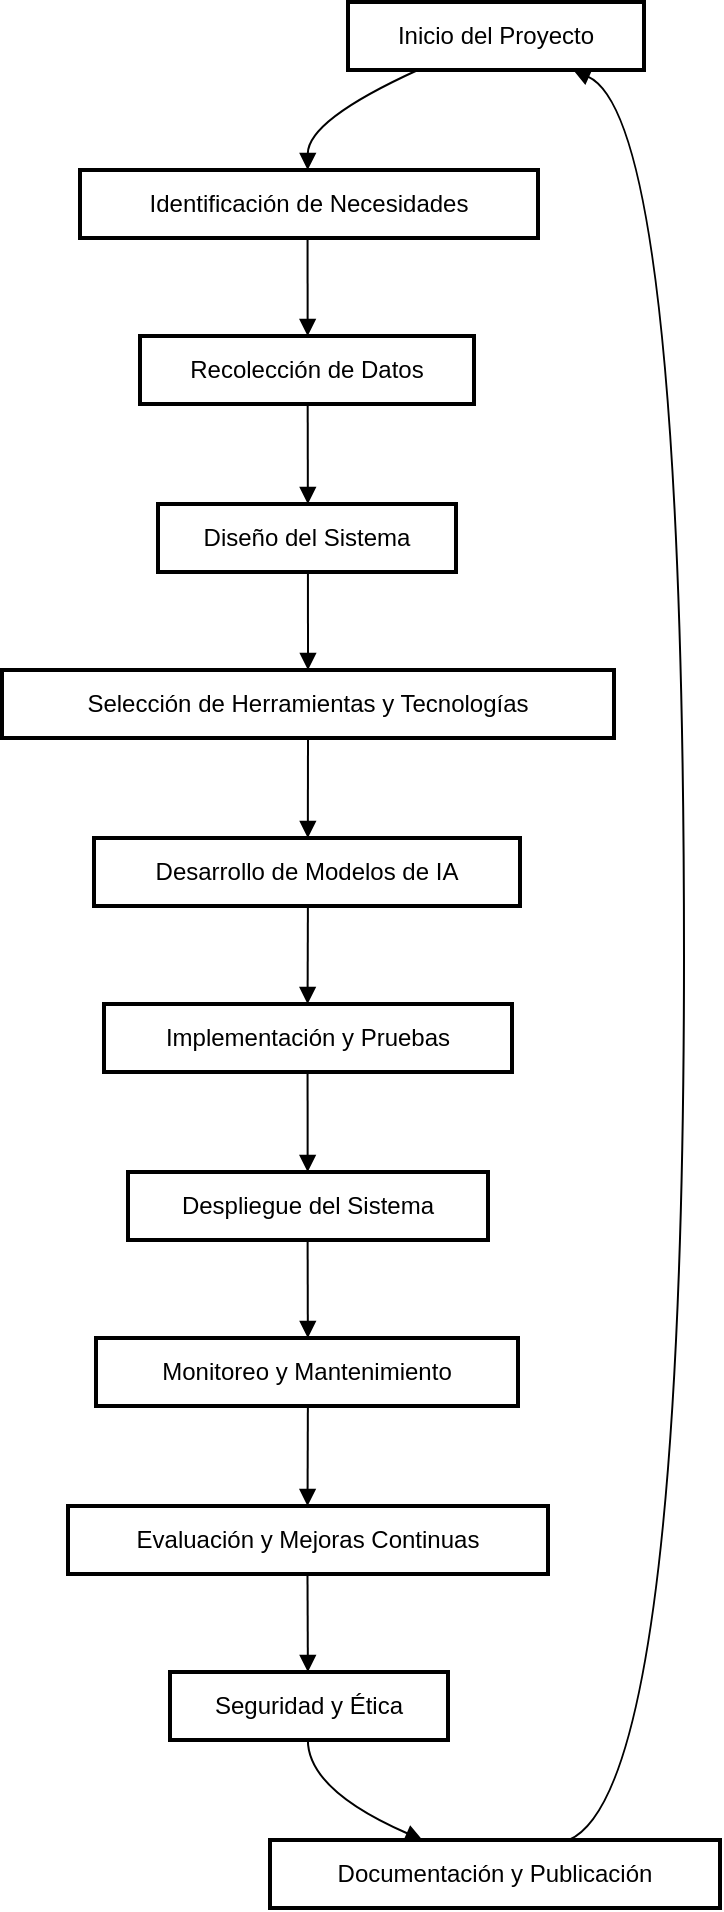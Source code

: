 <mxfile version="24.2.8" type="github">
  <diagram name="Página-1" id="ESNvuoDSZ2ZdpHeWmjp-">
    <mxGraphModel dx="954" dy="520" grid="1" gridSize="10" guides="1" tooltips="1" connect="1" arrows="1" fold="1" page="1" pageScale="1" pageWidth="827" pageHeight="1169" math="0" shadow="0">
      <root>
        <mxCell id="0" />
        <mxCell id="1" parent="0" />
        <mxCell id="E9aoK74jnZRDT1WEkhkU-1" value="Inicio del Proyecto" style="whiteSpace=wrap;strokeWidth=2;" vertex="1" parent="1">
          <mxGeometry x="193" y="20" width="148" height="34" as="geometry" />
        </mxCell>
        <mxCell id="E9aoK74jnZRDT1WEkhkU-2" value="Identificación de Necesidades" style="whiteSpace=wrap;strokeWidth=2;" vertex="1" parent="1">
          <mxGeometry x="59" y="104" width="229" height="34" as="geometry" />
        </mxCell>
        <mxCell id="E9aoK74jnZRDT1WEkhkU-3" value="Recolección de Datos" style="whiteSpace=wrap;strokeWidth=2;" vertex="1" parent="1">
          <mxGeometry x="89" y="187" width="167" height="34" as="geometry" />
        </mxCell>
        <mxCell id="E9aoK74jnZRDT1WEkhkU-4" value="Diseño del Sistema" style="whiteSpace=wrap;strokeWidth=2;" vertex="1" parent="1">
          <mxGeometry x="98" y="271" width="149" height="34" as="geometry" />
        </mxCell>
        <mxCell id="E9aoK74jnZRDT1WEkhkU-5" value="Selección de Herramientas y Tecnologías" style="whiteSpace=wrap;strokeWidth=2;" vertex="1" parent="1">
          <mxGeometry x="20" y="354" width="306" height="34" as="geometry" />
        </mxCell>
        <mxCell id="E9aoK74jnZRDT1WEkhkU-6" value="Desarrollo de Modelos de IA" style="whiteSpace=wrap;strokeWidth=2;" vertex="1" parent="1">
          <mxGeometry x="66" y="438" width="213" height="34" as="geometry" />
        </mxCell>
        <mxCell id="E9aoK74jnZRDT1WEkhkU-7" value="Implementación y Pruebas" style="whiteSpace=wrap;strokeWidth=2;" vertex="1" parent="1">
          <mxGeometry x="71" y="521" width="204" height="34" as="geometry" />
        </mxCell>
        <mxCell id="E9aoK74jnZRDT1WEkhkU-8" value="Despliegue del Sistema" style="whiteSpace=wrap;strokeWidth=2;" vertex="1" parent="1">
          <mxGeometry x="83" y="605" width="180" height="34" as="geometry" />
        </mxCell>
        <mxCell id="E9aoK74jnZRDT1WEkhkU-9" value="Monitoreo y Mantenimiento" style="whiteSpace=wrap;strokeWidth=2;" vertex="1" parent="1">
          <mxGeometry x="67" y="688" width="211" height="34" as="geometry" />
        </mxCell>
        <mxCell id="E9aoK74jnZRDT1WEkhkU-10" value="Evaluación y Mejoras Continuas" style="whiteSpace=wrap;strokeWidth=2;" vertex="1" parent="1">
          <mxGeometry x="53" y="772" width="240" height="34" as="geometry" />
        </mxCell>
        <mxCell id="E9aoK74jnZRDT1WEkhkU-11" value="Seguridad y Ética" style="whiteSpace=wrap;strokeWidth=2;" vertex="1" parent="1">
          <mxGeometry x="104" y="855" width="139" height="34" as="geometry" />
        </mxCell>
        <mxCell id="E9aoK74jnZRDT1WEkhkU-12" value="Documentación y Publicación" style="whiteSpace=wrap;strokeWidth=2;" vertex="1" parent="1">
          <mxGeometry x="154" y="939" width="225" height="34" as="geometry" />
        </mxCell>
        <mxCell id="E9aoK74jnZRDT1WEkhkU-13" value="" style="curved=1;startArrow=none;endArrow=block;exitX=0.244;exitY=0.985;entryX=0.497;entryY=-0.015;rounded=0;" edge="1" parent="1" source="E9aoK74jnZRDT1WEkhkU-1" target="E9aoK74jnZRDT1WEkhkU-2">
          <mxGeometry relative="1" as="geometry">
            <Array as="points">
              <mxPoint x="173" y="79" />
            </Array>
          </mxGeometry>
        </mxCell>
        <mxCell id="E9aoK74jnZRDT1WEkhkU-14" value="" style="curved=1;startArrow=none;endArrow=block;exitX=0.497;exitY=0.971;entryX=0.502;entryY=0;rounded=0;" edge="1" parent="1" source="E9aoK74jnZRDT1WEkhkU-2" target="E9aoK74jnZRDT1WEkhkU-3">
          <mxGeometry relative="1" as="geometry">
            <Array as="points" />
          </mxGeometry>
        </mxCell>
        <mxCell id="E9aoK74jnZRDT1WEkhkU-15" value="" style="curved=1;startArrow=none;endArrow=block;exitX=0.502;exitY=0.985;entryX=0.503;entryY=-0.015;rounded=0;" edge="1" parent="1" source="E9aoK74jnZRDT1WEkhkU-3" target="E9aoK74jnZRDT1WEkhkU-4">
          <mxGeometry relative="1" as="geometry">
            <Array as="points" />
          </mxGeometry>
        </mxCell>
        <mxCell id="E9aoK74jnZRDT1WEkhkU-16" value="" style="curved=1;startArrow=none;endArrow=block;exitX=0.503;exitY=0.971;entryX=0.5;entryY=0;rounded=0;" edge="1" parent="1" source="E9aoK74jnZRDT1WEkhkU-4" target="E9aoK74jnZRDT1WEkhkU-5">
          <mxGeometry relative="1" as="geometry">
            <Array as="points" />
          </mxGeometry>
        </mxCell>
        <mxCell id="E9aoK74jnZRDT1WEkhkU-17" value="" style="curved=1;startArrow=none;endArrow=block;exitX=0.5;exitY=0.985;entryX=0.502;entryY=-0.015;rounded=0;" edge="1" parent="1" source="E9aoK74jnZRDT1WEkhkU-5" target="E9aoK74jnZRDT1WEkhkU-6">
          <mxGeometry relative="1" as="geometry">
            <Array as="points" />
          </mxGeometry>
        </mxCell>
        <mxCell id="E9aoK74jnZRDT1WEkhkU-18" value="" style="curved=1;startArrow=none;endArrow=block;exitX=0.502;exitY=0.971;entryX=0.499;entryY=0;rounded=0;" edge="1" parent="1" source="E9aoK74jnZRDT1WEkhkU-6" target="E9aoK74jnZRDT1WEkhkU-7">
          <mxGeometry relative="1" as="geometry">
            <Array as="points" />
          </mxGeometry>
        </mxCell>
        <mxCell id="E9aoK74jnZRDT1WEkhkU-19" value="" style="curved=1;startArrow=none;endArrow=block;exitX=0.499;exitY=0.985;entryX=0.499;entryY=-0.015;rounded=0;" edge="1" parent="1" source="E9aoK74jnZRDT1WEkhkU-7" target="E9aoK74jnZRDT1WEkhkU-8">
          <mxGeometry relative="1" as="geometry">
            <Array as="points" />
          </mxGeometry>
        </mxCell>
        <mxCell id="E9aoK74jnZRDT1WEkhkU-20" value="" style="curved=1;startArrow=none;endArrow=block;exitX=0.499;exitY=0.971;entryX=0.502;entryY=0;rounded=0;" edge="1" parent="1" source="E9aoK74jnZRDT1WEkhkU-8" target="E9aoK74jnZRDT1WEkhkU-9">
          <mxGeometry relative="1" as="geometry">
            <Array as="points" />
          </mxGeometry>
        </mxCell>
        <mxCell id="E9aoK74jnZRDT1WEkhkU-21" value="" style="curved=1;startArrow=none;endArrow=block;exitX=0.502;exitY=0.985;entryX=0.499;entryY=-0.015;rounded=0;" edge="1" parent="1" source="E9aoK74jnZRDT1WEkhkU-9" target="E9aoK74jnZRDT1WEkhkU-10">
          <mxGeometry relative="1" as="geometry">
            <Array as="points" />
          </mxGeometry>
        </mxCell>
        <mxCell id="E9aoK74jnZRDT1WEkhkU-22" value="" style="curved=1;startArrow=none;endArrow=block;exitX=0.499;exitY=0.971;entryX=0.496;entryY=0;rounded=0;" edge="1" parent="1" source="E9aoK74jnZRDT1WEkhkU-10" target="E9aoK74jnZRDT1WEkhkU-11">
          <mxGeometry relative="1" as="geometry">
            <Array as="points" />
          </mxGeometry>
        </mxCell>
        <mxCell id="E9aoK74jnZRDT1WEkhkU-23" value="" style="curved=1;startArrow=none;endArrow=block;exitX=0.496;exitY=0.985;entryX=0.334;entryY=-0.015;rounded=0;" edge="1" parent="1" source="E9aoK74jnZRDT1WEkhkU-11" target="E9aoK74jnZRDT1WEkhkU-12">
          <mxGeometry relative="1" as="geometry">
            <Array as="points">
              <mxPoint x="173" y="914" />
            </Array>
          </mxGeometry>
        </mxCell>
        <mxCell id="E9aoK74jnZRDT1WEkhkU-24" value="" style="curved=1;startArrow=none;endArrow=block;exitX=0.669;exitY=-0.015;entryX=0.753;entryY=0.985;rounded=0;" edge="1" parent="1" source="E9aoK74jnZRDT1WEkhkU-12" target="E9aoK74jnZRDT1WEkhkU-1">
          <mxGeometry relative="1" as="geometry">
            <Array as="points">
              <mxPoint x="361" y="914" />
              <mxPoint x="361" y="79" />
            </Array>
          </mxGeometry>
        </mxCell>
      </root>
    </mxGraphModel>
  </diagram>
</mxfile>
